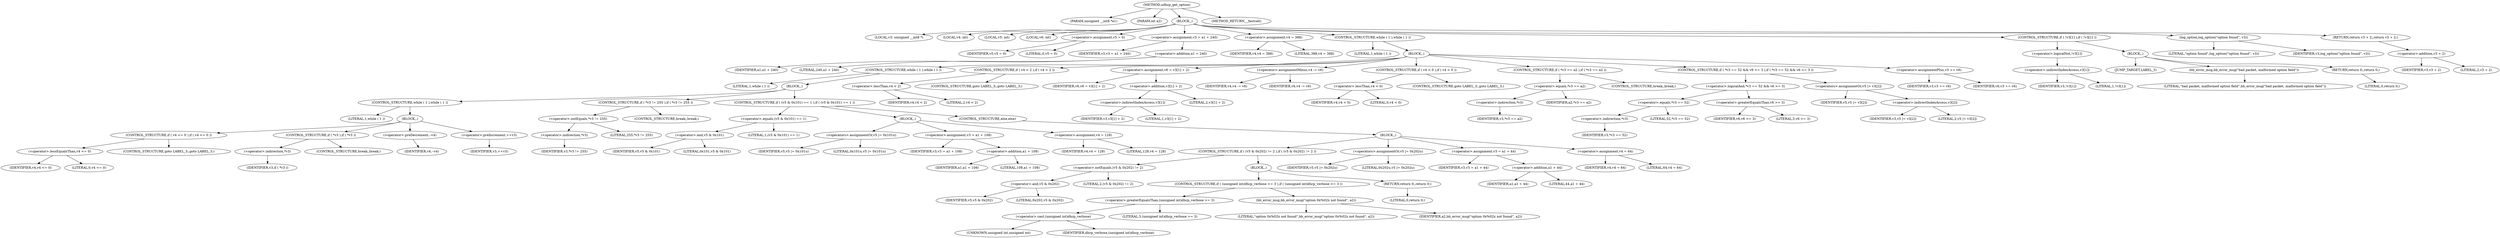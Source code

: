 digraph udhcp_get_option {  
"1000105" [label = "(METHOD,udhcp_get_option)" ]
"1000106" [label = "(PARAM,unsigned __int8 *a1)" ]
"1000107" [label = "(PARAM,int a2)" ]
"1000108" [label = "(BLOCK,,)" ]
"1000109" [label = "(LOCAL,v3: unsigned __int8 *)" ]
"1000110" [label = "(LOCAL,v4: int)" ]
"1000111" [label = "(LOCAL,v5: int)" ]
"1000112" [label = "(LOCAL,v6: int)" ]
"1000113" [label = "(<operator>.assignment,v5 = 0)" ]
"1000114" [label = "(IDENTIFIER,v5,v5 = 0)" ]
"1000115" [label = "(LITERAL,0,v5 = 0)" ]
"1000116" [label = "(<operator>.assignment,v3 = a1 + 240)" ]
"1000117" [label = "(IDENTIFIER,v3,v3 = a1 + 240)" ]
"1000118" [label = "(<operator>.addition,a1 + 240)" ]
"1000119" [label = "(IDENTIFIER,a1,a1 + 240)" ]
"1000120" [label = "(LITERAL,240,a1 + 240)" ]
"1000121" [label = "(<operator>.assignment,v4 = 388)" ]
"1000122" [label = "(IDENTIFIER,v4,v4 = 388)" ]
"1000123" [label = "(LITERAL,388,v4 = 388)" ]
"1000124" [label = "(CONTROL_STRUCTURE,while ( 1 ),while ( 1 ))" ]
"1000125" [label = "(LITERAL,1,while ( 1 ))" ]
"1000126" [label = "(BLOCK,,)" ]
"1000127" [label = "(CONTROL_STRUCTURE,while ( 1 ),while ( 1 ))" ]
"1000128" [label = "(LITERAL,1,while ( 1 ))" ]
"1000129" [label = "(BLOCK,,)" ]
"1000130" [label = "(CONTROL_STRUCTURE,while ( 1 ),while ( 1 ))" ]
"1000131" [label = "(LITERAL,1,while ( 1 ))" ]
"1000132" [label = "(BLOCK,,)" ]
"1000133" [label = "(CONTROL_STRUCTURE,if ( v4 <= 0 ),if ( v4 <= 0 ))" ]
"1000134" [label = "(<operator>.lessEqualsThan,v4 <= 0)" ]
"1000135" [label = "(IDENTIFIER,v4,v4 <= 0)" ]
"1000136" [label = "(LITERAL,0,v4 <= 0)" ]
"1000137" [label = "(CONTROL_STRUCTURE,goto LABEL_3;,goto LABEL_3;)" ]
"1000138" [label = "(CONTROL_STRUCTURE,if ( *v3 ),if ( *v3 ))" ]
"1000139" [label = "(<operator>.indirection,*v3)" ]
"1000140" [label = "(IDENTIFIER,v3,if ( *v3 ))" ]
"1000141" [label = "(CONTROL_STRUCTURE,break;,break;)" ]
"1000142" [label = "(<operator>.preDecrement,--v4)" ]
"1000143" [label = "(IDENTIFIER,v4,--v4)" ]
"1000144" [label = "(<operator>.preIncrement,++v3)" ]
"1000145" [label = "(IDENTIFIER,v3,++v3)" ]
"1000146" [label = "(CONTROL_STRUCTURE,if ( *v3 != 255 ),if ( *v3 != 255 ))" ]
"1000147" [label = "(<operator>.notEquals,*v3 != 255)" ]
"1000148" [label = "(<operator>.indirection,*v3)" ]
"1000149" [label = "(IDENTIFIER,v3,*v3 != 255)" ]
"1000150" [label = "(LITERAL,255,*v3 != 255)" ]
"1000151" [label = "(CONTROL_STRUCTURE,break;,break;)" ]
"1000152" [label = "(CONTROL_STRUCTURE,if ( (v5 & 0x101) == 1 ),if ( (v5 & 0x101) == 1 ))" ]
"1000153" [label = "(<operator>.equals,(v5 & 0x101) == 1)" ]
"1000154" [label = "(<operator>.and,v5 & 0x101)" ]
"1000155" [label = "(IDENTIFIER,v5,v5 & 0x101)" ]
"1000156" [label = "(LITERAL,0x101,v5 & 0x101)" ]
"1000157" [label = "(LITERAL,1,(v5 & 0x101) == 1)" ]
"1000158" [label = "(BLOCK,,)" ]
"1000159" [label = "(<operators>.assignmentOr,v5 |= 0x101u)" ]
"1000160" [label = "(IDENTIFIER,v5,v5 |= 0x101u)" ]
"1000161" [label = "(LITERAL,0x101u,v5 |= 0x101u)" ]
"1000162" [label = "(<operator>.assignment,v3 = a1 + 108)" ]
"1000163" [label = "(IDENTIFIER,v3,v3 = a1 + 108)" ]
"1000164" [label = "(<operator>.addition,a1 + 108)" ]
"1000165" [label = "(IDENTIFIER,a1,a1 + 108)" ]
"1000166" [label = "(LITERAL,108,a1 + 108)" ]
"1000167" [label = "(<operator>.assignment,v4 = 128)" ]
"1000168" [label = "(IDENTIFIER,v4,v4 = 128)" ]
"1000169" [label = "(LITERAL,128,v4 = 128)" ]
"1000170" [label = "(CONTROL_STRUCTURE,else,else)" ]
"1000171" [label = "(BLOCK,,)" ]
"1000172" [label = "(CONTROL_STRUCTURE,if ( (v5 & 0x202) != 2 ),if ( (v5 & 0x202) != 2 ))" ]
"1000173" [label = "(<operator>.notEquals,(v5 & 0x202) != 2)" ]
"1000174" [label = "(<operator>.and,v5 & 0x202)" ]
"1000175" [label = "(IDENTIFIER,v5,v5 & 0x202)" ]
"1000176" [label = "(LITERAL,0x202,v5 & 0x202)" ]
"1000177" [label = "(LITERAL,2,(v5 & 0x202) != 2)" ]
"1000178" [label = "(BLOCK,,)" ]
"1000179" [label = "(CONTROL_STRUCTURE,if ( (unsigned int)dhcp_verbose >= 3 ),if ( (unsigned int)dhcp_verbose >= 3 ))" ]
"1000180" [label = "(<operator>.greaterEqualsThan,(unsigned int)dhcp_verbose >= 3)" ]
"1000181" [label = "(<operator>.cast,(unsigned int)dhcp_verbose)" ]
"1000182" [label = "(UNKNOWN,unsigned int,unsigned int)" ]
"1000183" [label = "(IDENTIFIER,dhcp_verbose,(unsigned int)dhcp_verbose)" ]
"1000184" [label = "(LITERAL,3,(unsigned int)dhcp_verbose >= 3)" ]
"1000185" [label = "(bb_error_msg,bb_error_msg(\"option 0x%02x not found\", a2))" ]
"1000186" [label = "(LITERAL,\"option 0x%02x not found\",bb_error_msg(\"option 0x%02x not found\", a2))" ]
"1000187" [label = "(IDENTIFIER,a2,bb_error_msg(\"option 0x%02x not found\", a2))" ]
"1000188" [label = "(RETURN,return 0;,return 0;)" ]
"1000189" [label = "(LITERAL,0,return 0;)" ]
"1000190" [label = "(<operators>.assignmentOr,v5 |= 0x202u)" ]
"1000191" [label = "(IDENTIFIER,v5,v5 |= 0x202u)" ]
"1000192" [label = "(LITERAL,0x202u,v5 |= 0x202u)" ]
"1000193" [label = "(<operator>.assignment,v3 = a1 + 44)" ]
"1000194" [label = "(IDENTIFIER,v3,v3 = a1 + 44)" ]
"1000195" [label = "(<operator>.addition,a1 + 44)" ]
"1000196" [label = "(IDENTIFIER,a1,a1 + 44)" ]
"1000197" [label = "(LITERAL,44,a1 + 44)" ]
"1000198" [label = "(<operator>.assignment,v4 = 64)" ]
"1000199" [label = "(IDENTIFIER,v4,v4 = 64)" ]
"1000200" [label = "(LITERAL,64,v4 = 64)" ]
"1000201" [label = "(CONTROL_STRUCTURE,if ( v4 < 2 ),if ( v4 < 2 ))" ]
"1000202" [label = "(<operator>.lessThan,v4 < 2)" ]
"1000203" [label = "(IDENTIFIER,v4,v4 < 2)" ]
"1000204" [label = "(LITERAL,2,v4 < 2)" ]
"1000205" [label = "(CONTROL_STRUCTURE,goto LABEL_3;,goto LABEL_3;)" ]
"1000206" [label = "(<operator>.assignment,v6 = v3[1] + 2)" ]
"1000207" [label = "(IDENTIFIER,v6,v6 = v3[1] + 2)" ]
"1000208" [label = "(<operator>.addition,v3[1] + 2)" ]
"1000209" [label = "(<operator>.indirectIndexAccess,v3[1])" ]
"1000210" [label = "(IDENTIFIER,v3,v3[1] + 2)" ]
"1000211" [label = "(LITERAL,1,v3[1] + 2)" ]
"1000212" [label = "(LITERAL,2,v3[1] + 2)" ]
"1000213" [label = "(<operator>.assignmentMinus,v4 -= v6)" ]
"1000214" [label = "(IDENTIFIER,v4,v4 -= v6)" ]
"1000215" [label = "(IDENTIFIER,v6,v4 -= v6)" ]
"1000216" [label = "(CONTROL_STRUCTURE,if ( v4 < 0 ),if ( v4 < 0 ))" ]
"1000217" [label = "(<operator>.lessThan,v4 < 0)" ]
"1000218" [label = "(IDENTIFIER,v4,v4 < 0)" ]
"1000219" [label = "(LITERAL,0,v4 < 0)" ]
"1000220" [label = "(CONTROL_STRUCTURE,goto LABEL_3;,goto LABEL_3;)" ]
"1000221" [label = "(CONTROL_STRUCTURE,if ( *v3 == a2 ),if ( *v3 == a2 ))" ]
"1000222" [label = "(<operator>.equals,*v3 == a2)" ]
"1000223" [label = "(<operator>.indirection,*v3)" ]
"1000224" [label = "(IDENTIFIER,v3,*v3 == a2)" ]
"1000225" [label = "(IDENTIFIER,a2,*v3 == a2)" ]
"1000226" [label = "(CONTROL_STRUCTURE,break;,break;)" ]
"1000227" [label = "(CONTROL_STRUCTURE,if ( *v3 == 52 && v6 >= 3 ),if ( *v3 == 52 && v6 >= 3 ))" ]
"1000228" [label = "(<operator>.logicalAnd,*v3 == 52 && v6 >= 3)" ]
"1000229" [label = "(<operator>.equals,*v3 == 52)" ]
"1000230" [label = "(<operator>.indirection,*v3)" ]
"1000231" [label = "(IDENTIFIER,v3,*v3 == 52)" ]
"1000232" [label = "(LITERAL,52,*v3 == 52)" ]
"1000233" [label = "(<operator>.greaterEqualsThan,v6 >= 3)" ]
"1000234" [label = "(IDENTIFIER,v6,v6 >= 3)" ]
"1000235" [label = "(LITERAL,3,v6 >= 3)" ]
"1000236" [label = "(<operators>.assignmentOr,v5 |= v3[2])" ]
"1000237" [label = "(IDENTIFIER,v5,v5 |= v3[2])" ]
"1000238" [label = "(<operator>.indirectIndexAccess,v3[2])" ]
"1000239" [label = "(IDENTIFIER,v3,v5 |= v3[2])" ]
"1000240" [label = "(LITERAL,2,v5 |= v3[2])" ]
"1000241" [label = "(<operator>.assignmentPlus,v3 += v6)" ]
"1000242" [label = "(IDENTIFIER,v3,v3 += v6)" ]
"1000243" [label = "(IDENTIFIER,v6,v3 += v6)" ]
"1000244" [label = "(CONTROL_STRUCTURE,if ( !v3[1] ),if ( !v3[1] ))" ]
"1000245" [label = "(<operator>.logicalNot,!v3[1])" ]
"1000246" [label = "(<operator>.indirectIndexAccess,v3[1])" ]
"1000247" [label = "(IDENTIFIER,v3,!v3[1])" ]
"1000248" [label = "(LITERAL,1,!v3[1])" ]
"1000249" [label = "(BLOCK,,)" ]
"1000250" [label = "(JUMP_TARGET,LABEL_3)" ]
"1000251" [label = "(bb_error_msg,bb_error_msg(\"bad packet, malformed option field\"))" ]
"1000252" [label = "(LITERAL,\"bad packet, malformed option field\",bb_error_msg(\"bad packet, malformed option field\"))" ]
"1000253" [label = "(RETURN,return 0;,return 0;)" ]
"1000254" [label = "(LITERAL,0,return 0;)" ]
"1000255" [label = "(log_option,log_option(\"option found\", v3))" ]
"1000256" [label = "(LITERAL,\"option found\",log_option(\"option found\", v3))" ]
"1000257" [label = "(IDENTIFIER,v3,log_option(\"option found\", v3))" ]
"1000258" [label = "(RETURN,return v3 + 2;,return v3 + 2;)" ]
"1000259" [label = "(<operator>.addition,v3 + 2)" ]
"1000260" [label = "(IDENTIFIER,v3,v3 + 2)" ]
"1000261" [label = "(LITERAL,2,v3 + 2)" ]
"1000262" [label = "(METHOD_RETURN,__fastcall)" ]
  "1000105" -> "1000106" 
  "1000105" -> "1000107" 
  "1000105" -> "1000108" 
  "1000105" -> "1000262" 
  "1000108" -> "1000109" 
  "1000108" -> "1000110" 
  "1000108" -> "1000111" 
  "1000108" -> "1000112" 
  "1000108" -> "1000113" 
  "1000108" -> "1000116" 
  "1000108" -> "1000121" 
  "1000108" -> "1000124" 
  "1000108" -> "1000244" 
  "1000108" -> "1000255" 
  "1000108" -> "1000258" 
  "1000113" -> "1000114" 
  "1000113" -> "1000115" 
  "1000116" -> "1000117" 
  "1000116" -> "1000118" 
  "1000118" -> "1000119" 
  "1000118" -> "1000120" 
  "1000121" -> "1000122" 
  "1000121" -> "1000123" 
  "1000124" -> "1000125" 
  "1000124" -> "1000126" 
  "1000126" -> "1000127" 
  "1000126" -> "1000201" 
  "1000126" -> "1000206" 
  "1000126" -> "1000213" 
  "1000126" -> "1000216" 
  "1000126" -> "1000221" 
  "1000126" -> "1000227" 
  "1000126" -> "1000241" 
  "1000127" -> "1000128" 
  "1000127" -> "1000129" 
  "1000129" -> "1000130" 
  "1000129" -> "1000146" 
  "1000129" -> "1000152" 
  "1000130" -> "1000131" 
  "1000130" -> "1000132" 
  "1000132" -> "1000133" 
  "1000132" -> "1000138" 
  "1000132" -> "1000142" 
  "1000132" -> "1000144" 
  "1000133" -> "1000134" 
  "1000133" -> "1000137" 
  "1000134" -> "1000135" 
  "1000134" -> "1000136" 
  "1000138" -> "1000139" 
  "1000138" -> "1000141" 
  "1000139" -> "1000140" 
  "1000142" -> "1000143" 
  "1000144" -> "1000145" 
  "1000146" -> "1000147" 
  "1000146" -> "1000151" 
  "1000147" -> "1000148" 
  "1000147" -> "1000150" 
  "1000148" -> "1000149" 
  "1000152" -> "1000153" 
  "1000152" -> "1000158" 
  "1000152" -> "1000170" 
  "1000153" -> "1000154" 
  "1000153" -> "1000157" 
  "1000154" -> "1000155" 
  "1000154" -> "1000156" 
  "1000158" -> "1000159" 
  "1000158" -> "1000162" 
  "1000158" -> "1000167" 
  "1000159" -> "1000160" 
  "1000159" -> "1000161" 
  "1000162" -> "1000163" 
  "1000162" -> "1000164" 
  "1000164" -> "1000165" 
  "1000164" -> "1000166" 
  "1000167" -> "1000168" 
  "1000167" -> "1000169" 
  "1000170" -> "1000171" 
  "1000171" -> "1000172" 
  "1000171" -> "1000190" 
  "1000171" -> "1000193" 
  "1000171" -> "1000198" 
  "1000172" -> "1000173" 
  "1000172" -> "1000178" 
  "1000173" -> "1000174" 
  "1000173" -> "1000177" 
  "1000174" -> "1000175" 
  "1000174" -> "1000176" 
  "1000178" -> "1000179" 
  "1000178" -> "1000188" 
  "1000179" -> "1000180" 
  "1000179" -> "1000185" 
  "1000180" -> "1000181" 
  "1000180" -> "1000184" 
  "1000181" -> "1000182" 
  "1000181" -> "1000183" 
  "1000185" -> "1000186" 
  "1000185" -> "1000187" 
  "1000188" -> "1000189" 
  "1000190" -> "1000191" 
  "1000190" -> "1000192" 
  "1000193" -> "1000194" 
  "1000193" -> "1000195" 
  "1000195" -> "1000196" 
  "1000195" -> "1000197" 
  "1000198" -> "1000199" 
  "1000198" -> "1000200" 
  "1000201" -> "1000202" 
  "1000201" -> "1000205" 
  "1000202" -> "1000203" 
  "1000202" -> "1000204" 
  "1000206" -> "1000207" 
  "1000206" -> "1000208" 
  "1000208" -> "1000209" 
  "1000208" -> "1000212" 
  "1000209" -> "1000210" 
  "1000209" -> "1000211" 
  "1000213" -> "1000214" 
  "1000213" -> "1000215" 
  "1000216" -> "1000217" 
  "1000216" -> "1000220" 
  "1000217" -> "1000218" 
  "1000217" -> "1000219" 
  "1000221" -> "1000222" 
  "1000221" -> "1000226" 
  "1000222" -> "1000223" 
  "1000222" -> "1000225" 
  "1000223" -> "1000224" 
  "1000227" -> "1000228" 
  "1000227" -> "1000236" 
  "1000228" -> "1000229" 
  "1000228" -> "1000233" 
  "1000229" -> "1000230" 
  "1000229" -> "1000232" 
  "1000230" -> "1000231" 
  "1000233" -> "1000234" 
  "1000233" -> "1000235" 
  "1000236" -> "1000237" 
  "1000236" -> "1000238" 
  "1000238" -> "1000239" 
  "1000238" -> "1000240" 
  "1000241" -> "1000242" 
  "1000241" -> "1000243" 
  "1000244" -> "1000245" 
  "1000244" -> "1000249" 
  "1000245" -> "1000246" 
  "1000246" -> "1000247" 
  "1000246" -> "1000248" 
  "1000249" -> "1000250" 
  "1000249" -> "1000251" 
  "1000249" -> "1000253" 
  "1000251" -> "1000252" 
  "1000253" -> "1000254" 
  "1000255" -> "1000256" 
  "1000255" -> "1000257" 
  "1000258" -> "1000259" 
  "1000259" -> "1000260" 
  "1000259" -> "1000261" 
}
